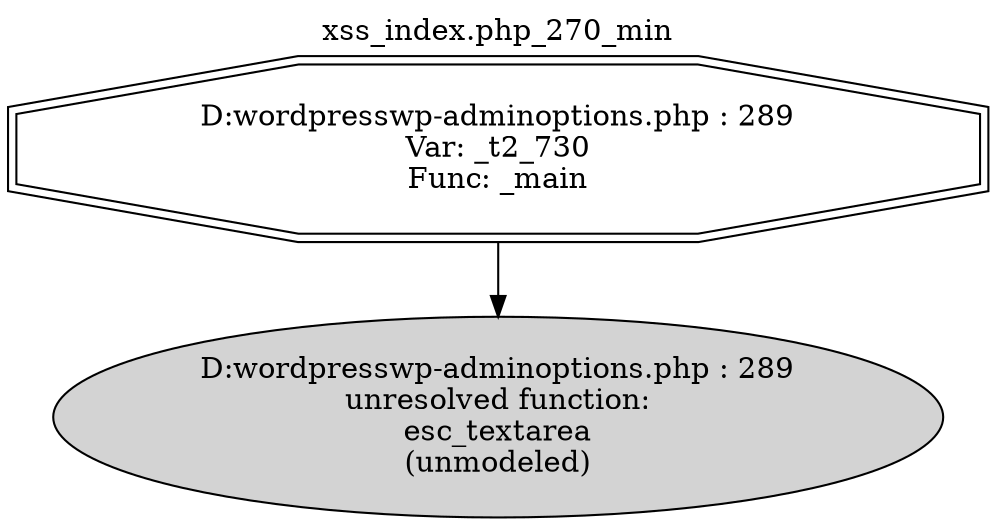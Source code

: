 digraph cfg {
  label="xss_index.php_270_min";
  labelloc=t;
  n1 [shape=doubleoctagon, label="D:\wordpress\wp-admin\options.php : 289\nVar: _t2_730\nFunc: _main\n"];
  n2 [shape=ellipse, label="D:\wordpress\wp-admin\options.php : 289\nunresolved function:\nesc_textarea\n(unmodeled)\n",style=filled];
  n1 -> n2;
}
